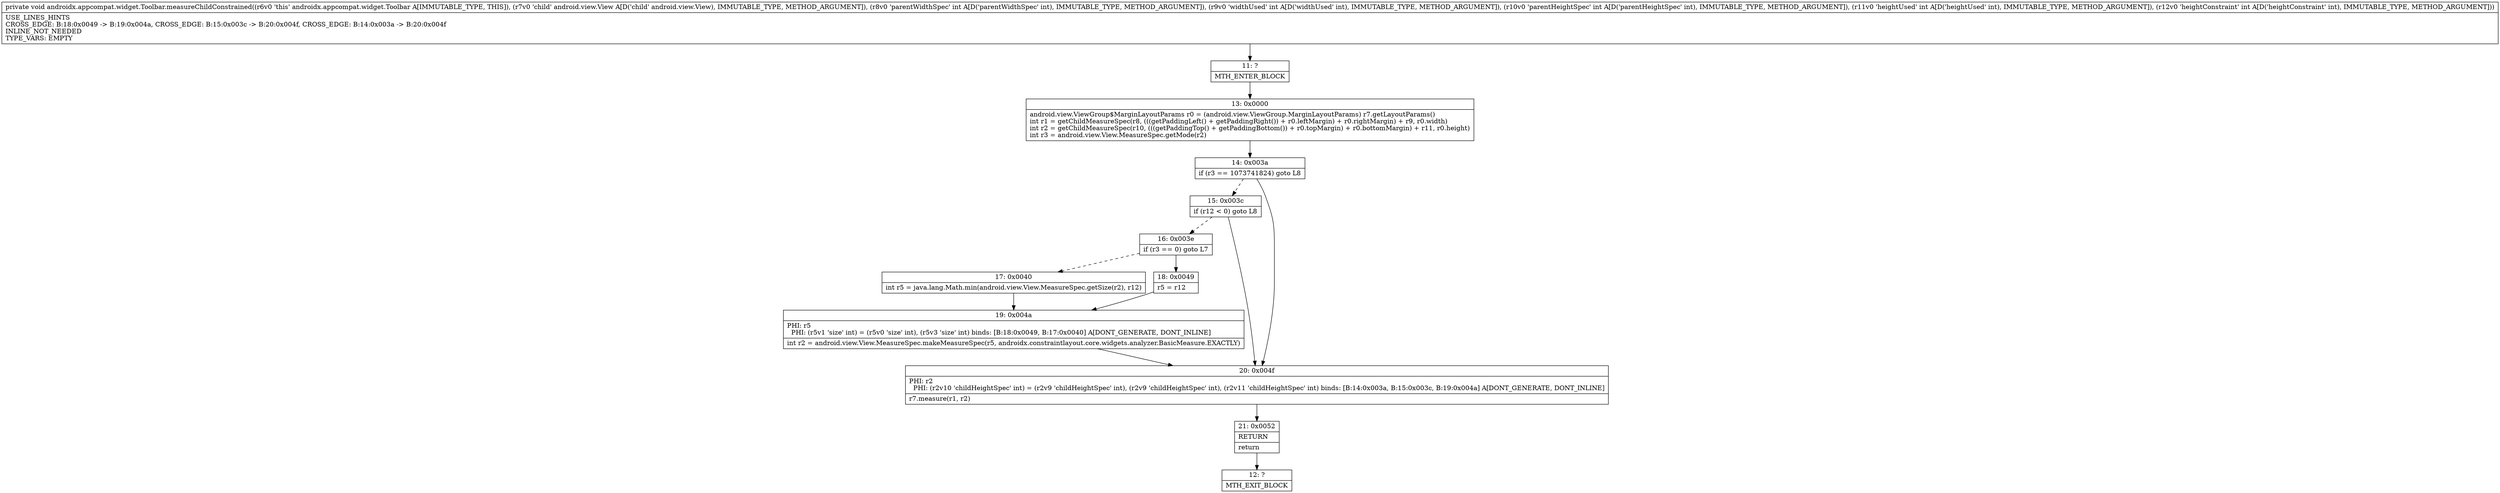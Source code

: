 digraph "CFG forandroidx.appcompat.widget.Toolbar.measureChildConstrained(Landroid\/view\/View;IIIII)V" {
Node_11 [shape=record,label="{11\:\ ?|MTH_ENTER_BLOCK\l}"];
Node_13 [shape=record,label="{13\:\ 0x0000|android.view.ViewGroup$MarginLayoutParams r0 = (android.view.ViewGroup.MarginLayoutParams) r7.getLayoutParams()\lint r1 = getChildMeasureSpec(r8, (((getPaddingLeft() + getPaddingRight()) + r0.leftMargin) + r0.rightMargin) + r9, r0.width)\lint r2 = getChildMeasureSpec(r10, (((getPaddingTop() + getPaddingBottom()) + r0.topMargin) + r0.bottomMargin) + r11, r0.height)\lint r3 = android.view.View.MeasureSpec.getMode(r2)\l}"];
Node_14 [shape=record,label="{14\:\ 0x003a|if (r3 == 1073741824) goto L8\l}"];
Node_15 [shape=record,label="{15\:\ 0x003c|if (r12 \< 0) goto L8\l}"];
Node_16 [shape=record,label="{16\:\ 0x003e|if (r3 == 0) goto L7\l}"];
Node_17 [shape=record,label="{17\:\ 0x0040|int r5 = java.lang.Math.min(android.view.View.MeasureSpec.getSize(r2), r12)\l}"];
Node_19 [shape=record,label="{19\:\ 0x004a|PHI: r5 \l  PHI: (r5v1 'size' int) = (r5v0 'size' int), (r5v3 'size' int) binds: [B:18:0x0049, B:17:0x0040] A[DONT_GENERATE, DONT_INLINE]\l|int r2 = android.view.View.MeasureSpec.makeMeasureSpec(r5, androidx.constraintlayout.core.widgets.analyzer.BasicMeasure.EXACTLY)\l}"];
Node_18 [shape=record,label="{18\:\ 0x0049|r5 = r12\l}"];
Node_20 [shape=record,label="{20\:\ 0x004f|PHI: r2 \l  PHI: (r2v10 'childHeightSpec' int) = (r2v9 'childHeightSpec' int), (r2v9 'childHeightSpec' int), (r2v11 'childHeightSpec' int) binds: [B:14:0x003a, B:15:0x003c, B:19:0x004a] A[DONT_GENERATE, DONT_INLINE]\l|r7.measure(r1, r2)\l}"];
Node_21 [shape=record,label="{21\:\ 0x0052|RETURN\l|return\l}"];
Node_12 [shape=record,label="{12\:\ ?|MTH_EXIT_BLOCK\l}"];
MethodNode[shape=record,label="{private void androidx.appcompat.widget.Toolbar.measureChildConstrained((r6v0 'this' androidx.appcompat.widget.Toolbar A[IMMUTABLE_TYPE, THIS]), (r7v0 'child' android.view.View A[D('child' android.view.View), IMMUTABLE_TYPE, METHOD_ARGUMENT]), (r8v0 'parentWidthSpec' int A[D('parentWidthSpec' int), IMMUTABLE_TYPE, METHOD_ARGUMENT]), (r9v0 'widthUsed' int A[D('widthUsed' int), IMMUTABLE_TYPE, METHOD_ARGUMENT]), (r10v0 'parentHeightSpec' int A[D('parentHeightSpec' int), IMMUTABLE_TYPE, METHOD_ARGUMENT]), (r11v0 'heightUsed' int A[D('heightUsed' int), IMMUTABLE_TYPE, METHOD_ARGUMENT]), (r12v0 'heightConstraint' int A[D('heightConstraint' int), IMMUTABLE_TYPE, METHOD_ARGUMENT]))  | USE_LINES_HINTS\lCROSS_EDGE: B:18:0x0049 \-\> B:19:0x004a, CROSS_EDGE: B:15:0x003c \-\> B:20:0x004f, CROSS_EDGE: B:14:0x003a \-\> B:20:0x004f\lINLINE_NOT_NEEDED\lTYPE_VARS: EMPTY\l}"];
MethodNode -> Node_11;Node_11 -> Node_13;
Node_13 -> Node_14;
Node_14 -> Node_15[style=dashed];
Node_14 -> Node_20;
Node_15 -> Node_16[style=dashed];
Node_15 -> Node_20;
Node_16 -> Node_17[style=dashed];
Node_16 -> Node_18;
Node_17 -> Node_19;
Node_19 -> Node_20;
Node_18 -> Node_19;
Node_20 -> Node_21;
Node_21 -> Node_12;
}

